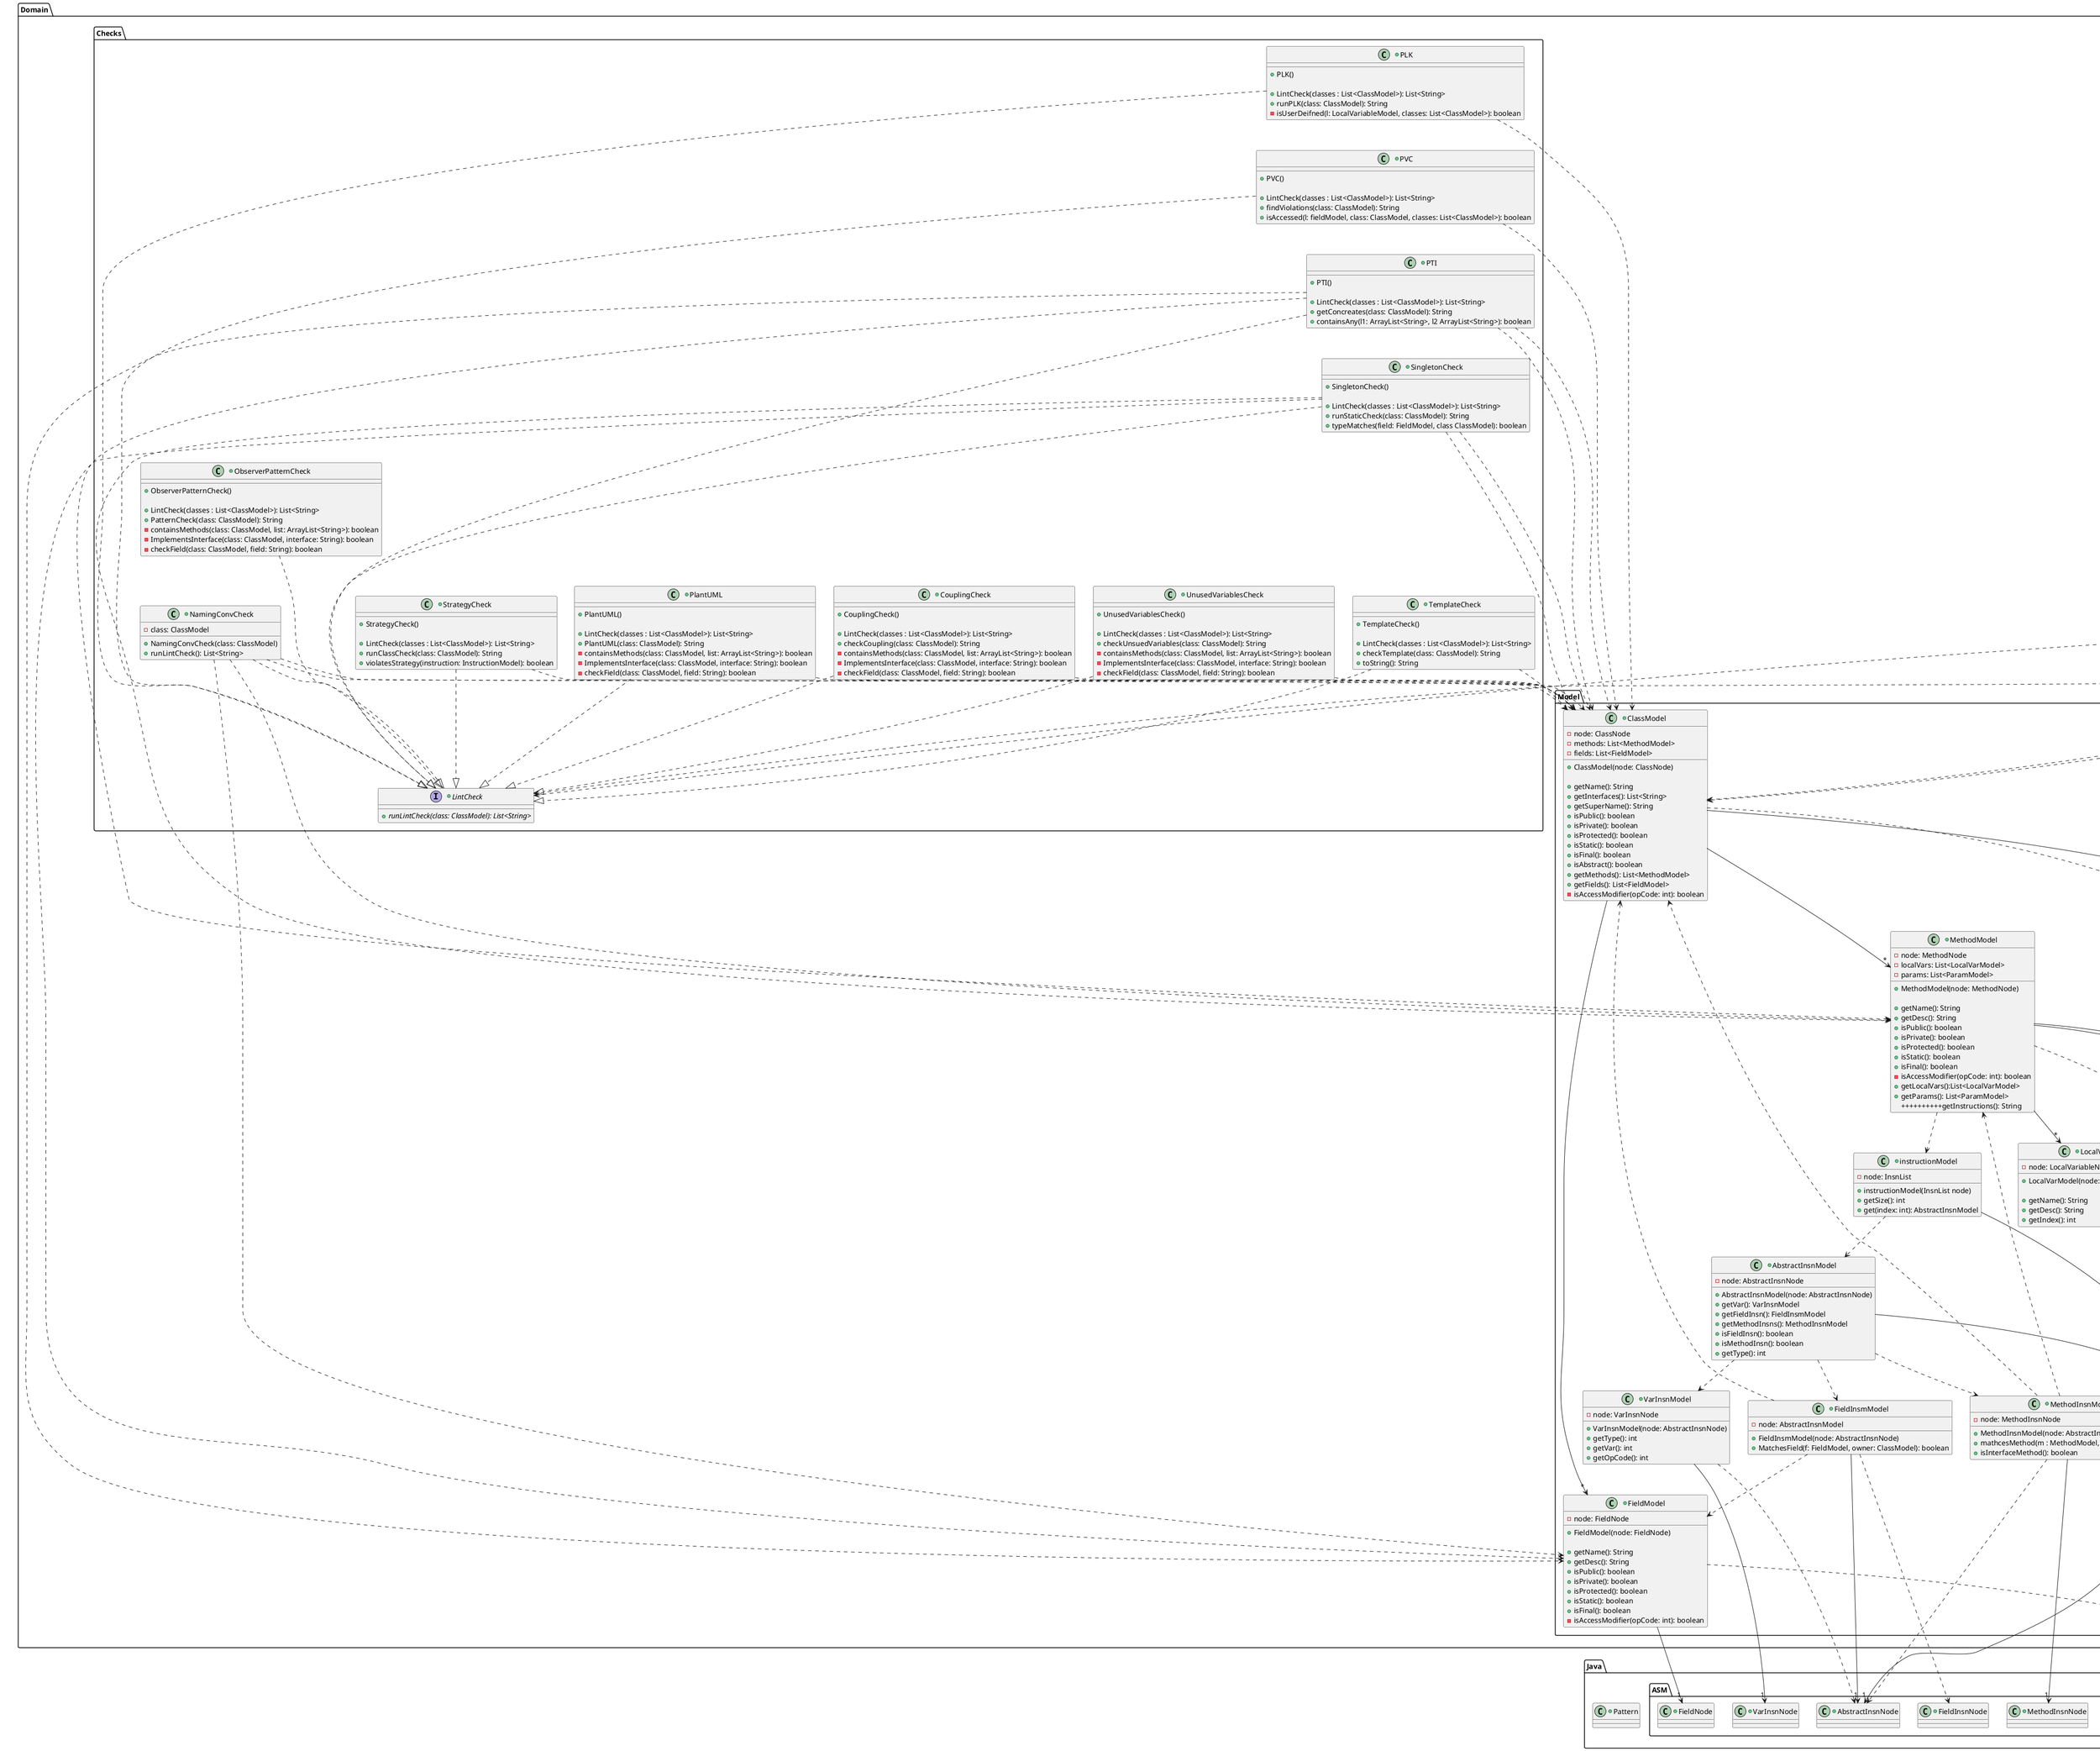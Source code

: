 @startuml
Package Display{

+class CommandLineUsername{


+{Static} runLintern(): void
-{Static} convertInput(s: String): List<int>
}

+class GraphicsUserInterface{
- {static} width: int
- {static} length: int

-{static} runGraphics(): void
-{Static} convertInput(s: String): List<int>
}

+class Main{
+{static} Main(args: String[]): void
}









}


Package Domain{


Package Checks{
+Interface LintCheck{
+{abstract}runLintCheck(class: ClassModel): List<String>
}
+class NamingConvCheck{
-class: ClassModel
+NamingConvCheck(class: ClassModel)
+runLintCheck(): List<String>
}

+class CouplingCheck{
+CouplingCheck()

+LintCheck(classes : List<ClassModel>): List<String>
+checkCoupling(class: ClassModel): String
- containsMethods(class: ClassModel, list: ArrayList<String>): boolean
- ImplementsInterface(class: ClassModel, interface: String): boolean
- checkField(class: ClassModel, field: String): boolean
}

+class ObserverPatternCheck{
+ObserverPatternCheck()

+LintCheck(classes : List<ClassModel>): List<String>
+PatternCheck(class: ClassModel): String
- containsMethods(class: ClassModel, list: ArrayList<String>): boolean
- ImplementsInterface(class: ClassModel, interface: String): boolean
- checkField(class: ClassModel, field: String): boolean
}

+class PlantUML{
+PlantUML()

+LintCheck(classes : List<ClassModel>): List<String>
+PlantUML(class: ClassModel): String
- containsMethods(class: ClassModel, list: ArrayList<String>): boolean
- ImplementsInterface(class: ClassModel, interface: String): boolean
- checkField(class: ClassModel, field: String): boolean
}

+class PLK{
+PLK()

+LintCheck(classes : List<ClassModel>): List<String>
+runPLK(class: ClassModel): String
-isUserDeifned(l: LocalVariableModel, classes: List<ClassModel>): boolean
}

+class PVC{
+PVC()

+LintCheck(classes : List<ClassModel>): List<String>
+findViolations(class: ClassModel): String
+isAccessed(l: fieldModel, class: ClassModel, classes: List<ClassModel>): boolean
}

+class PTI{
+PTI()

+LintCheck(classes : List<ClassModel>): List<String>
+getConcreates(class: ClassModel): String
+containsAny(l1: ArrayList<String>, l2 ArrayList<String>): boolean
}

+class SingletonCheck{
+SingletonCheck()

+LintCheck(classes : List<ClassModel>): List<String>
+runStaticCheck(class: ClassModel): String
+typeMatches(field: FieldModel, class ClassModel): boolean
}

+class StrategyCheck{
+StrategyCheck()

+LintCheck(classes : List<ClassModel>): List<String>
+runClassCheck(class: ClassModel): String
+violatesStrategy(instruction: InstructionModel): boolean
}
+class TemplateCheck{
+TemplateCheck()

+LintCheck(classes : List<ClassModel>): List<String>
+checkTemplate(class: ClassModel): String
+toString(): String
}

+class UnusedVariablesCheck{
+UnusedVariablesCheck()

+LintCheck(classes : List<ClassModel>): List<String>
+checkUnsuedVariables(class: ClassModel): String
- containsMethods(class: ClassModel, list: ArrayList<String>): boolean
- ImplementsInterface(class: ClassModel, interface: String): boolean
- checkField(class: ClassModel, field: String): boolean
}

UnusedVariablesCheck ..|>LintCheck
TemplateCheck ..|>LintCheck
StrategyCheck ..|>LintCheck
SingletonCheck ..|>LintCheck
PTI ..|>LintCheck
PVC ..|>LintCheck
PLK ..|>LintCheck
PlantUML ..|>LintCheck
ObserverPatternCheck ..|>LintCheck
CouplingCheck ..|>LintCheck
NamingConvCheck ..|> LintCheck




}

Package Model{

+class ClassModel{
-node: ClassNode
-methods: List<MethodModel>
-fields: List<FieldModel>
+ClassModel(node: ClassNode)

+getName(): String
+getInterfaces(): List<String>
+getSuperName(): String
+isPublic(): boolean
+isPrivate(): boolean
+isProtected(): boolean
+isStatic(): boolean
+isFinal(): boolean
+isAbstract(): boolean
+getMethods(): List<MethodModel>
+getFields(): List<FieldModel>
-isAccessModifier(opCode: int): boolean
}
+class MethodModel{
-node: MethodNode
-localVars: List<LocalVarModel>
-params: List<ParamModel>

+MethodModel(node: MethodNode)

+getName(): String
+getDesc(): String
+isPublic(): boolean
+isPrivate(): boolean
+isProtected(): boolean
+isStatic(): boolean
+isFinal(): boolean
-isAccessModifier(opCode: int): boolean
+getLocalVars():List<LocalVarModel>
+getParams(): List<ParamModel>
++++++++++getInstructions(): String
}
+class FieldModel{
-node: FieldNode
+FieldModel(node: FieldNode)

+getName(): String
+getDesc(): String
+isPublic(): boolean
+isPrivate(): boolean
+isProtected(): boolean
+isStatic(): boolean
+isFinal(): boolean
-isAccessModifier(opCode: int): boolean
}

+class instructionModel{

-node: InsnList
+ instructionModel(InsnList node)
+ getSize(): int
+ get(index: int): AbstractInsnModel
}

+class AbstractInsnModel{
- node: AbstractInsnNode
+AbstractInsnModel(node: AbstractInsnNode)
+getVar(): VarInsnModel
+getFieldInsn(): FieldInsmModel
+getMethodInsns(): MethodInsnModel
+isFieldInsn(): boolean
+isMethodInsn(): boolean
+getType(): int

}

+class VarInsnModel{
- node: VarInsnNode
+ VarInsnModel(node: AbstractInsnNode)
+getType(): int
+getVar(): int
+getOpCode(): int


}
+class FieldInsmModel{
- node: AbstractInsnModel

+FieldInsmModel(node: AbstractInsnNode)
+MatchesField(f: FieldModel, owner: ClassModel): boolean
}

+class MethodInsnModel{
- node: MethodInsnNode

+MethodInsnModel(node: AbstractInsnModel)
+mathcesMethod(m : MethodModel, owner: ClassModel)
+ isInterfaceMethod(): boolean
}
+class LocalVarModel{
-node: LocalVariableNode
+LocalVarModel(node: LocalVariableNode)

+getName(): String
+getDesc(): String
+getIndex(): int
}


ClassModel -->"*" MethodModel
ClassModel -->"*" FieldModel
AbstractInsnModel ..>VarInsnModel
AbstractInsnModel ..>FieldInsmModel

MethodInsnModel ..>MethodModel


}




}


Package Data{
 +class ASMAdapter{
    +ASMAdapter()
    +parseClases(files: List<String>): List<ClassModel>
 }
 +class PackageLoader{
 +{static} LoadPackages(path: String):List<Byte[]>
 }
}

Package Java{
    +class Pattern{
    }
    Package ASM{
        +class Opcodes{
        }
        +class AbstractInsnNode{
        }
        +class ClassNode{
        }
        +class FieldInsnNode{
        }
        +class FieldNode{
        }
        +class InsnList{
        }
        +class MethodInsnNode{
        }
        +class MethodNode{
        }
        +class VarInsnNode{
        }
        +class LocalVariableNode{
        }

    }
}

ASMAdapter ..> ClassModel



AbstractInsnModel ..> MethodInsnModel
AbstractInsnModel -->"1" AbstractInsnNode

ClassModel -->"1" ClassNode


ClassModel ..> Opcodes

FieldInsmModel -->"1" AbstractInsnNode
FieldInsmModel ..> FieldModel
FieldInsmModel ..> ClassModel
FieldInsmModel ..> FieldInsnNode

FieldModel -->"1" FieldNode
FieldModel ..> Opcodes

instructionModel -->"1" InsnList
instructionModel ..> AbstractInsnModel

LocalVarModel -->"1" LocalVariableNode

MethodInsnModel -->"1" MethodInsnNode
MethodInsnModel ..> AbstractInsnNode
MethodInsnModel ..> ClassModel


MethodModel -->"1" MethodNode
MethodModel -->"1" InsnList
MethodModel -->"*" LocalVarModel
MethodModel ..> instructionModel
MethodModel ..> Opcodes

VarInsnModel -->"1" VarInsnNode
VarInsnModel ..> AbstractInsnNode


PTI ..> FieldModel
PTI ..> MethodModel
PTI ..> ClassModel

NamingConvCheck ..> FieldModel
NamingConvCheck ..> MethodModel
NamingConvCheck ..> ClassModel

SingletonCheck ..> FieldModel
SingletonCheck ..> MethodModel
SingletonCheck ..> ClassModel
Main ..>CommandLineUsername
ASMAdapter ..>PackageLoader
ASMAdapter ..> ClassModel
Main ..>GraphicsUserInterface
GraphicsUserInterface ..>LintCheck
CommandLineUsername ..>LintCheck
UnusedVariablesCheck ..>ClassModel
TemplateCheck ..>ClassModel
StrategyCheck ..>ClassModel
SingletonCheck ..>ClassModel
PTI ..>ClassModel
PVC ..>ClassModel
PLK ..>ClassModel
PlantUML ..>ClassModel
CouplingCheck ..>ClassModel
NamingConvCheck ..> ClassModel

PLK -[hidden]-> PVC
PVC -[hidden]-> PTI
PTI -[hidden]-> SingletonCheck
SingletonCheck -[hidden]-> ObserverPatternCheck
ObserverPatternCheck -[hidden]-> NamingConvCheck
PLK -[hidden]-> PVC
PLK -[hidden]-> PVC




@enduml